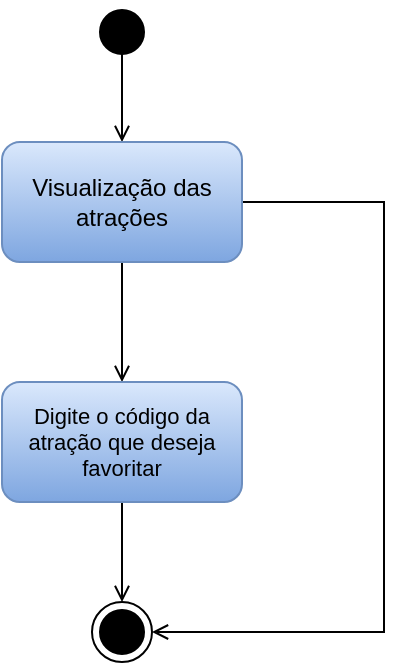 <mxfile version="21.5.0" type="github">
  <diagram name="Página-1" id="556-l5d-6H0CiQAVsGX7">
    <mxGraphModel dx="1114" dy="616" grid="1" gridSize="10" guides="1" tooltips="1" connect="1" arrows="1" fold="1" page="1" pageScale="1" pageWidth="827" pageHeight="1169" math="0" shadow="0">
      <root>
        <mxCell id="0" />
        <mxCell id="1" parent="0" />
        <mxCell id="XA8b1vicUPhusfsWDsah-5" style="edgeStyle=orthogonalEdgeStyle;rounded=0;orthogonalLoop=1;jettySize=auto;html=1;exitX=0.5;exitY=0.8;exitDx=0;exitDy=0;entryX=0.5;entryY=0;entryDx=0;entryDy=0;exitPerimeter=0;endArrow=open;endFill=0;" edge="1" parent="1" source="XA8b1vicUPhusfsWDsah-1" target="XA8b1vicUPhusfsWDsah-2">
          <mxGeometry relative="1" as="geometry" />
        </mxCell>
        <mxCell id="XA8b1vicUPhusfsWDsah-15" style="edgeStyle=orthogonalEdgeStyle;shape=connector;rounded=0;orthogonalLoop=1;jettySize=auto;html=1;exitX=1;exitY=0.5;exitDx=0;exitDy=0;entryX=1;entryY=0.5;entryDx=0;entryDy=0;labelBackgroundColor=default;strokeColor=default;fontFamily=Helvetica;fontSize=11;fontColor=default;endArrow=open;endFill=0;" edge="1" parent="1" source="XA8b1vicUPhusfsWDsah-2" target="XA8b1vicUPhusfsWDsah-13">
          <mxGeometry relative="1" as="geometry">
            <Array as="points">
              <mxPoint x="530" y="140" />
              <mxPoint x="530" y="355" />
            </Array>
          </mxGeometry>
        </mxCell>
        <mxCell id="XA8b1vicUPhusfsWDsah-1" value="" style="ellipse;html=1;shape=startState;fillColor=#000000;strokeColor=#000000;" vertex="1" parent="1">
          <mxGeometry x="384" y="40" width="30" height="30" as="geometry" />
        </mxCell>
        <mxCell id="XA8b1vicUPhusfsWDsah-12" style="edgeStyle=orthogonalEdgeStyle;shape=connector;rounded=0;orthogonalLoop=1;jettySize=auto;html=1;exitX=0.5;exitY=1;exitDx=0;exitDy=0;labelBackgroundColor=default;strokeColor=default;fontFamily=Helvetica;fontSize=11;fontColor=default;endArrow=open;endFill=0;" edge="1" parent="1" source="XA8b1vicUPhusfsWDsah-2" target="XA8b1vicUPhusfsWDsah-11">
          <mxGeometry relative="1" as="geometry" />
        </mxCell>
        <mxCell id="XA8b1vicUPhusfsWDsah-2" value="Visualização das atrações" style="rounded=1;whiteSpace=wrap;html=1;fillColor=#dae8fc;gradientColor=#7ea6e0;strokeColor=#6c8ebf;" vertex="1" parent="1">
          <mxGeometry x="339" y="110" width="120" height="60" as="geometry" />
        </mxCell>
        <mxCell id="XA8b1vicUPhusfsWDsah-14" style="edgeStyle=orthogonalEdgeStyle;shape=connector;rounded=0;orthogonalLoop=1;jettySize=auto;html=1;exitX=0.5;exitY=1;exitDx=0;exitDy=0;entryX=0.5;entryY=0;entryDx=0;entryDy=0;labelBackgroundColor=default;strokeColor=default;fontFamily=Helvetica;fontSize=11;fontColor=default;endArrow=open;endFill=0;" edge="1" parent="1" source="XA8b1vicUPhusfsWDsah-11" target="XA8b1vicUPhusfsWDsah-13">
          <mxGeometry relative="1" as="geometry" />
        </mxCell>
        <mxCell id="XA8b1vicUPhusfsWDsah-11" value="Digite o código da atração que deseja favoritar" style="rounded=1;whiteSpace=wrap;html=1;fontFamily=Helvetica;fontSize=11;fillColor=#dae8fc;gradientColor=#7ea6e0;strokeColor=#6c8ebf;" vertex="1" parent="1">
          <mxGeometry x="339" y="230" width="120" height="60" as="geometry" />
        </mxCell>
        <mxCell id="XA8b1vicUPhusfsWDsah-13" value="" style="ellipse;html=1;shape=endState;fillColor=#000000;strokeColor=#000000;fontFamily=Helvetica;fontSize=11;fontColor=default;" vertex="1" parent="1">
          <mxGeometry x="384" y="340" width="30" height="30" as="geometry" />
        </mxCell>
      </root>
    </mxGraphModel>
  </diagram>
</mxfile>
